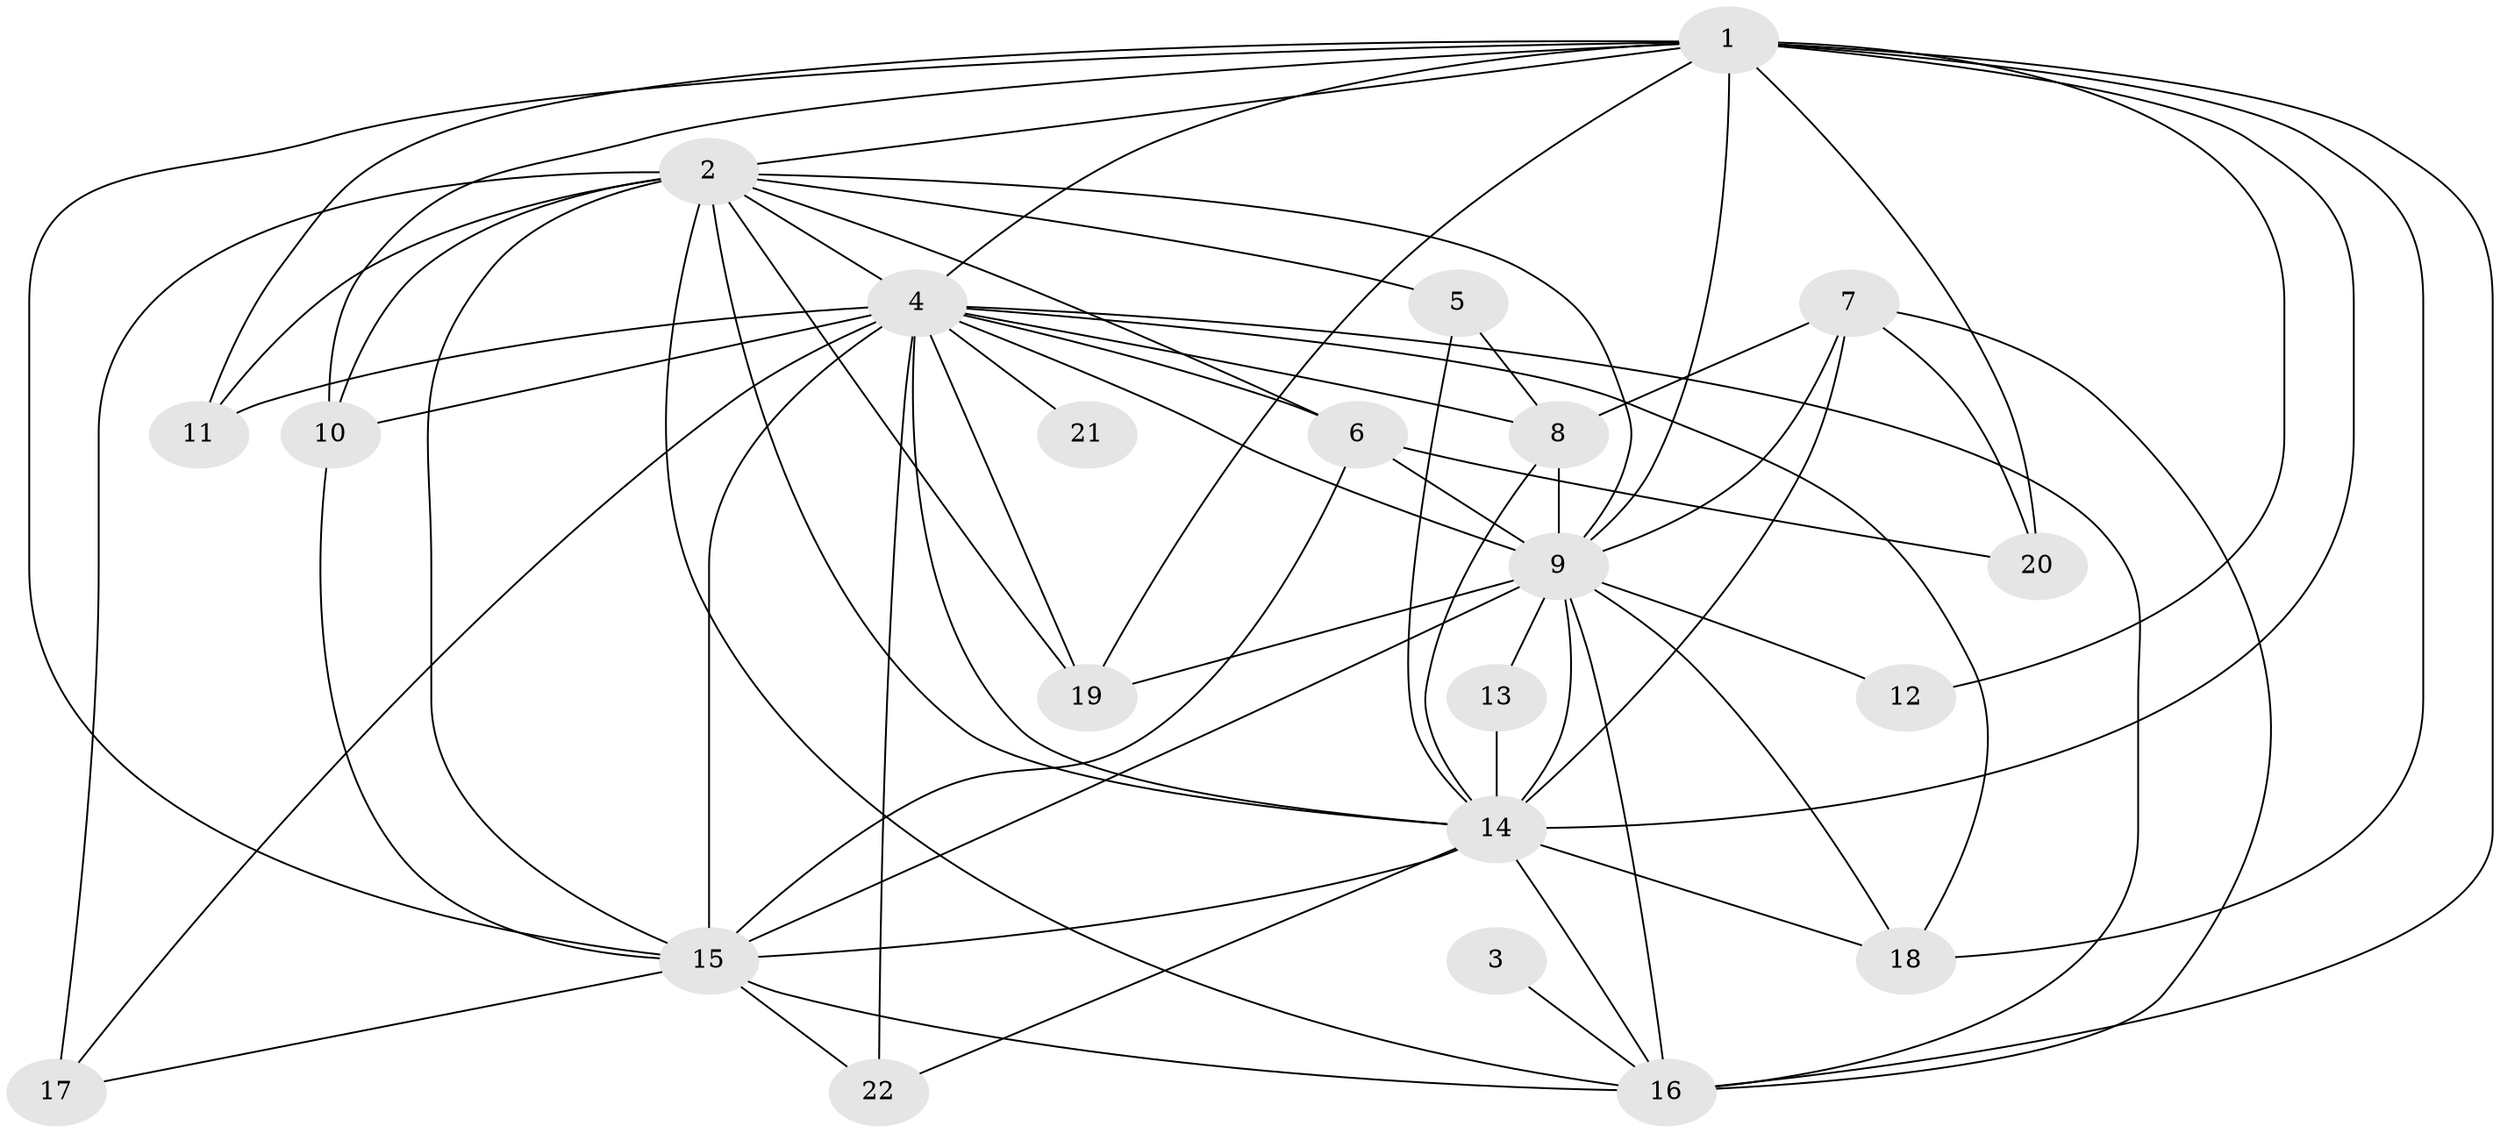 // original degree distribution, {14: 0.028169014084507043, 23: 0.028169014084507043, 17: 0.028169014084507043, 20: 0.014084507042253521, 16: 0.014084507042253521, 15: 0.014084507042253521, 18: 0.014084507042253521, 8: 0.014084507042253521, 2: 0.5492957746478874, 4: 0.08450704225352113, 5: 0.014084507042253521, 3: 0.19718309859154928}
// Generated by graph-tools (version 1.1) at 2025/36/03/04/25 23:36:30]
// undirected, 22 vertices, 65 edges
graph export_dot {
  node [color=gray90,style=filled];
  1;
  2;
  3;
  4;
  5;
  6;
  7;
  8;
  9;
  10;
  11;
  12;
  13;
  14;
  15;
  16;
  17;
  18;
  19;
  20;
  21;
  22;
  1 -- 2 [weight=1.0];
  1 -- 4 [weight=1.0];
  1 -- 9 [weight=4.0];
  1 -- 10 [weight=2.0];
  1 -- 11 [weight=1.0];
  1 -- 12 [weight=1.0];
  1 -- 14 [weight=1.0];
  1 -- 15 [weight=3.0];
  1 -- 16 [weight=1.0];
  1 -- 18 [weight=1.0];
  1 -- 19 [weight=1.0];
  1 -- 20 [weight=2.0];
  2 -- 4 [weight=1.0];
  2 -- 5 [weight=1.0];
  2 -- 6 [weight=1.0];
  2 -- 9 [weight=4.0];
  2 -- 10 [weight=1.0];
  2 -- 11 [weight=1.0];
  2 -- 14 [weight=2.0];
  2 -- 15 [weight=3.0];
  2 -- 16 [weight=1.0];
  2 -- 17 [weight=1.0];
  2 -- 19 [weight=1.0];
  3 -- 16 [weight=1.0];
  4 -- 6 [weight=1.0];
  4 -- 8 [weight=1.0];
  4 -- 9 [weight=4.0];
  4 -- 10 [weight=1.0];
  4 -- 11 [weight=1.0];
  4 -- 14 [weight=2.0];
  4 -- 15 [weight=3.0];
  4 -- 16 [weight=1.0];
  4 -- 17 [weight=1.0];
  4 -- 18 [weight=1.0];
  4 -- 19 [weight=1.0];
  4 -- 21 [weight=1.0];
  4 -- 22 [weight=3.0];
  5 -- 8 [weight=1.0];
  5 -- 14 [weight=1.0];
  6 -- 9 [weight=1.0];
  6 -- 15 [weight=1.0];
  6 -- 20 [weight=1.0];
  7 -- 8 [weight=2.0];
  7 -- 9 [weight=1.0];
  7 -- 14 [weight=1.0];
  7 -- 16 [weight=1.0];
  7 -- 20 [weight=1.0];
  8 -- 9 [weight=3.0];
  8 -- 14 [weight=1.0];
  9 -- 12 [weight=2.0];
  9 -- 13 [weight=1.0];
  9 -- 14 [weight=3.0];
  9 -- 15 [weight=12.0];
  9 -- 16 [weight=5.0];
  9 -- 18 [weight=1.0];
  9 -- 19 [weight=1.0];
  10 -- 15 [weight=1.0];
  13 -- 14 [weight=1.0];
  14 -- 15 [weight=2.0];
  14 -- 16 [weight=2.0];
  14 -- 18 [weight=1.0];
  14 -- 22 [weight=1.0];
  15 -- 16 [weight=3.0];
  15 -- 17 [weight=1.0];
  15 -- 22 [weight=2.0];
}
